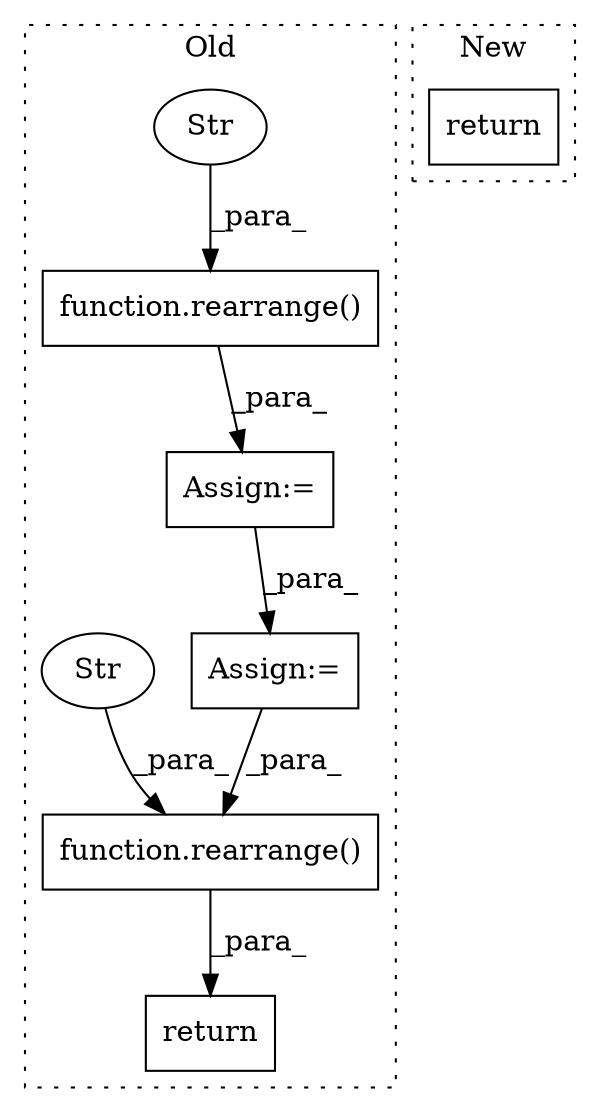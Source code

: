 digraph G {
subgraph cluster0 {
1 [label="function.rearrange()" a="75" s="1623,1658" l="10,1" shape="box"];
3 [label="Str" a="66" s="1644" l="14" shape="ellipse"];
4 [label="Assign:=" a="68" s="1675" l="3" shape="box"];
5 [label="Assign:=" a="68" s="1620" l="3" shape="box"];
6 [label="return" a="93" s="1870" l="7" shape="box"];
7 [label="function.rearrange()" a="75" s="1824,1859" l="10,1" shape="box"];
8 [label="Str" a="66" s="1843" l="16" shape="ellipse"];
label = "Old";
style="dotted";
}
subgraph cluster1 {
2 [label="return" a="93" s="1261" l="7" shape="box"];
label = "New";
style="dotted";
}
1 -> 5 [label="_para_"];
3 -> 1 [label="_para_"];
4 -> 7 [label="_para_"];
5 -> 4 [label="_para_"];
7 -> 6 [label="_para_"];
8 -> 7 [label="_para_"];
}